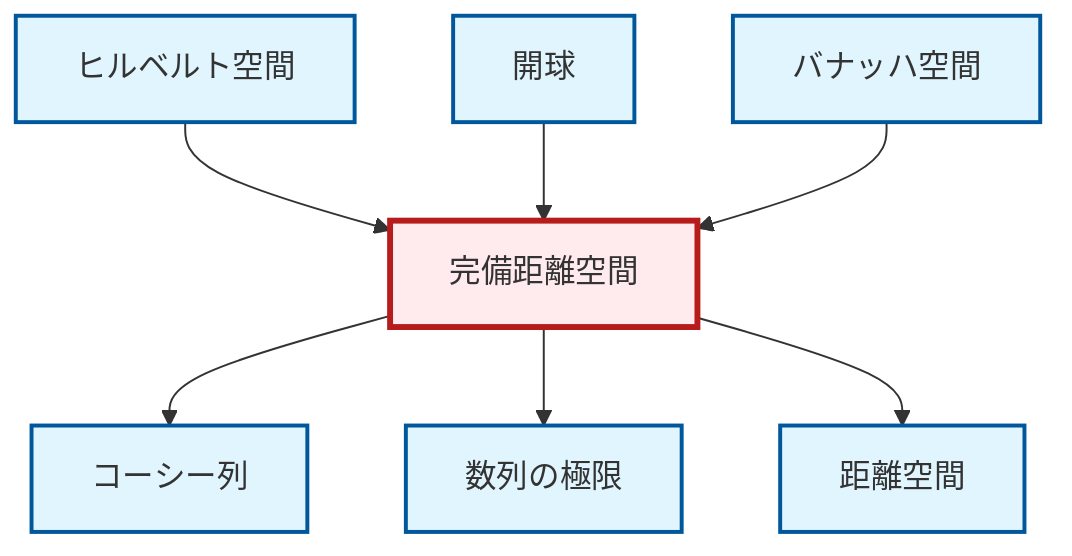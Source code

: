 graph TD
    classDef definition fill:#e1f5fe,stroke:#01579b,stroke-width:2px
    classDef theorem fill:#f3e5f5,stroke:#4a148c,stroke-width:2px
    classDef axiom fill:#fff3e0,stroke:#e65100,stroke-width:2px
    classDef example fill:#e8f5e9,stroke:#1b5e20,stroke-width:2px
    classDef current fill:#ffebee,stroke:#b71c1c,stroke-width:3px
    def-complete-metric-space["完備距離空間"]:::definition
    def-open-ball["開球"]:::definition
    def-banach-space["バナッハ空間"]:::definition
    def-cauchy-sequence["コーシー列"]:::definition
    def-metric-space["距離空間"]:::definition
    def-limit["数列の極限"]:::definition
    def-hilbert-space["ヒルベルト空間"]:::definition
    def-hilbert-space --> def-complete-metric-space
    def-open-ball --> def-complete-metric-space
    def-complete-metric-space --> def-cauchy-sequence
    def-complete-metric-space --> def-limit
    def-complete-metric-space --> def-metric-space
    def-banach-space --> def-complete-metric-space
    class def-complete-metric-space current